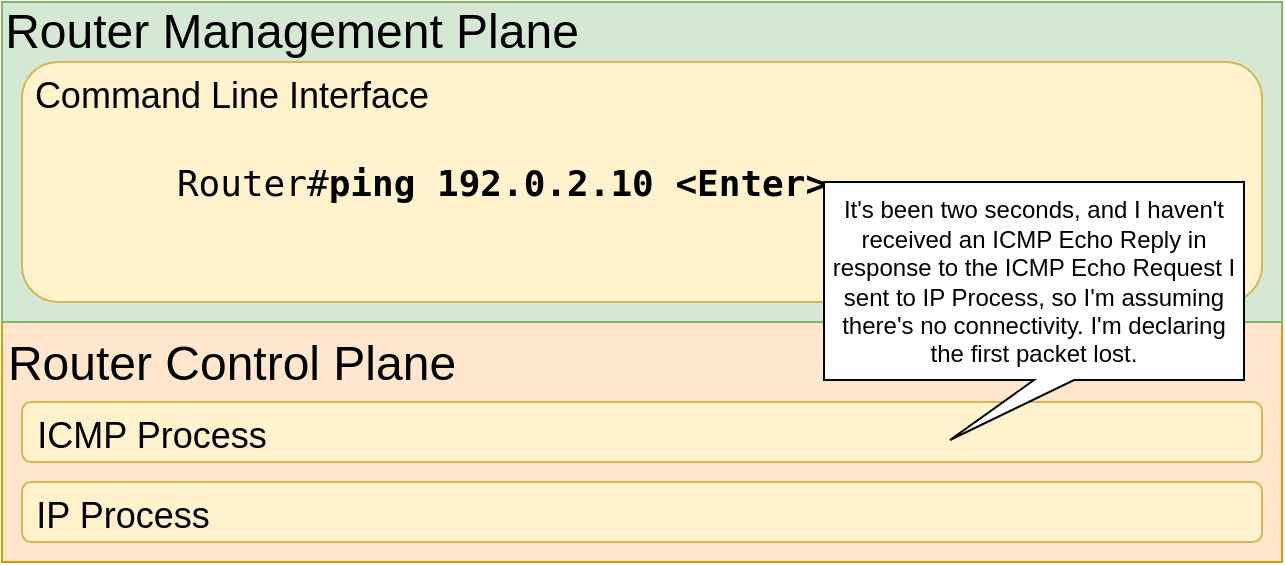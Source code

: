 <mxfile version="17.5.0" type="device"><diagram id="vD8LJD7Necz1GaNtLMnJ" name="Page-1"><mxGraphModel dx="780" dy="1112" grid="1" gridSize="10" guides="1" tooltips="1" connect="1" arrows="1" fold="1" page="1" pageScale="1" pageWidth="850" pageHeight="1100" math="0" shadow="0"><root><mxCell id="0"/><mxCell id="1" parent="0"/><mxCell id="orCWYUkdT0dOaSly7INw-5" value="" style="rounded=0;whiteSpace=wrap;html=1;fontSize=24;fillColor=#ffe6cc;strokeColor=#d79b00;" parent="1" vertex="1"><mxGeometry x="119" y="200" width="640" height="120" as="geometry"/></mxCell><mxCell id="orCWYUkdT0dOaSly7INw-2" value="" style="rounded=1;whiteSpace=wrap;html=1;fillColor=#fff2cc;strokeColor=#d6b656;" parent="1" vertex="1"><mxGeometry x="129" y="240" width="620" height="30" as="geometry"/></mxCell><mxCell id="orCWYUkdT0dOaSly7INw-3" value="&lt;font style=&quot;font-size: 24px&quot;&gt;Router Control Plane&lt;/font&gt;" style="text;html=1;strokeColor=none;fillColor=none;align=center;verticalAlign=middle;whiteSpace=wrap;rounded=0;" parent="1" vertex="1"><mxGeometry x="119" y="206" width="230" height="30" as="geometry"/></mxCell><mxCell id="orCWYUkdT0dOaSly7INw-4" value="&lt;font style=&quot;font-size: 18px&quot;&gt;ICMP Process&lt;/font&gt;" style="text;html=1;strokeColor=none;fillColor=none;align=center;verticalAlign=middle;whiteSpace=wrap;rounded=0;fontSize=24;" parent="1" vertex="1"><mxGeometry x="129" y="240" width="130" height="30" as="geometry"/></mxCell><mxCell id="orCWYUkdT0dOaSly7INw-14" value="" style="rounded=0;whiteSpace=wrap;html=1;fontSize=12;fillColor=#d5e8d4;strokeColor=#82b366;" parent="1" vertex="1"><mxGeometry x="119" y="40" width="640" height="160" as="geometry"/></mxCell><mxCell id="orCWYUkdT0dOaSly7INw-15" value="&lt;font style=&quot;font-size: 24px&quot;&gt;Router Management Plane&lt;/font&gt;" style="text;html=1;strokeColor=none;fillColor=none;align=center;verticalAlign=middle;whiteSpace=wrap;rounded=0;" parent="1" vertex="1"><mxGeometry x="119" y="40" width="290" height="30" as="geometry"/></mxCell><mxCell id="orCWYUkdT0dOaSly7INw-16" value="" style="rounded=1;whiteSpace=wrap;html=1;fillColor=#fff2cc;strokeColor=#d6b656;" parent="1" vertex="1"><mxGeometry x="129" y="70" width="620" height="120" as="geometry"/></mxCell><mxCell id="orCWYUkdT0dOaSly7INw-17" value="&lt;font style=&quot;font-size: 18px&quot;&gt;Command Line Interface&lt;/font&gt;" style="text;html=1;strokeColor=none;fillColor=none;align=center;verticalAlign=middle;whiteSpace=wrap;rounded=0;fontSize=24;" parent="1" vertex="1"><mxGeometry x="129" y="70" width="210" height="30" as="geometry"/></mxCell><mxCell id="orCWYUkdT0dOaSly7INw-18" value="&lt;pre style=&quot;font-size: 18px&quot;&gt;Router#&lt;b&gt;ping 192.0.2.10 &amp;lt;Enter&amp;gt;&lt;/b&gt;&lt;/pre&gt;" style="text;html=1;strokeColor=none;fillColor=none;align=center;verticalAlign=middle;whiteSpace=wrap;rounded=0;fontSize=18;" parent="1" vertex="1"><mxGeometry x="209" y="115" width="320" height="30" as="geometry"/></mxCell><mxCell id="orCWYUkdT0dOaSly7INw-19" value="" style="shape=image;html=1;verticalAlign=top;verticalLabelPosition=bottom;labelBackgroundColor=#ffffff;imageAspect=0;aspect=fixed;image=https://cdn1.iconfinder.com/data/icons/ionicons-sharp-vol-2/512/terminal-sharp-128.png;fontSize=18;" parent="1" vertex="1"><mxGeometry x="139" y="100" width="70" height="70" as="geometry"/></mxCell><mxCell id="F66dPILyVvbmeJelFLLT-1" value="" style="rounded=1;whiteSpace=wrap;html=1;fillColor=#fff2cc;strokeColor=#d6b656;" parent="1" vertex="1"><mxGeometry x="129" y="280" width="620" height="30" as="geometry"/></mxCell><mxCell id="F66dPILyVvbmeJelFLLT-2" value="&lt;font style=&quot;font-size: 18px&quot;&gt;IP Process&lt;/font&gt;" style="text;html=1;strokeColor=none;fillColor=none;align=center;verticalAlign=middle;whiteSpace=wrap;rounded=0;fontSize=24;" parent="1" vertex="1"><mxGeometry x="129" y="280" width="101" height="30" as="geometry"/></mxCell><mxCell id="ZsKZ8jACBEmEpYKbjipr-20" value="It's been two seconds, and I haven't received an ICMP Echo Reply in response to the ICMP Echo Request I sent to IP Process, so I'm assuming there's no connectivity. I'm declaring the first packet lost." style="shape=callout;whiteSpace=wrap;html=1;perimeter=calloutPerimeter;position2=0.3;" parent="1" vertex="1"><mxGeometry x="530" y="130" width="210" height="129" as="geometry"/></mxCell></root></mxGraphModel></diagram></mxfile>
